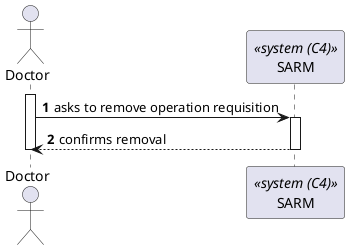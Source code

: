 @startuml process-view
autonumber

actor "Doctor" as Doctor
participant SARM as "SARM" <<system (C4)>>

activate Doctor
    Doctor -> SARM : asks to remove operation requisition
    activate SARM
        SARM --> Doctor : confirms removal 
    deactivate SARM
deactivate Doctor

@enduml